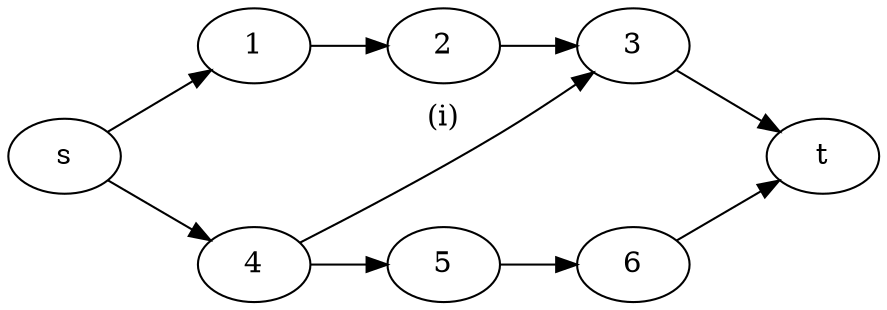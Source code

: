 digraph g {
 rankdir="LR";
 s -> 1;
 s -> 4;
 1 -> 2 -> 3 [weight=100 ];
 4 -> 5 -> 6 [ weight=100 ];
 4 -> 3 [ label = "(i)", weight=1 ];
 3 -> t;
 6 -> t;
}
